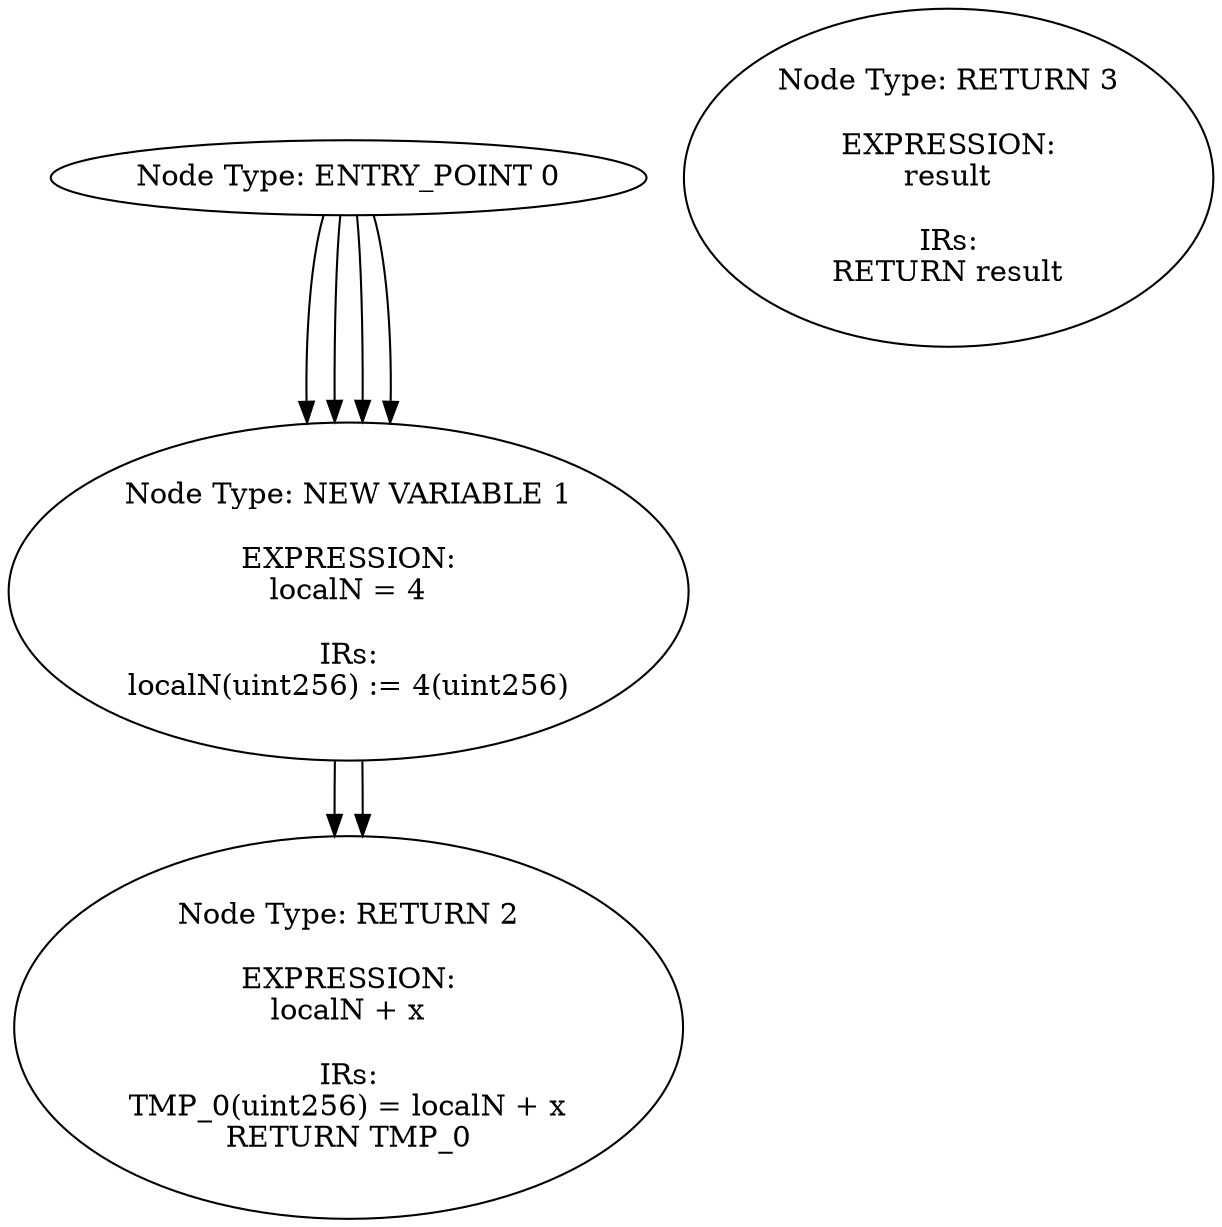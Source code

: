 digraph CFG {
0[label="Node Type: OTHER_ENTRYPOINT 0

EXPRESSION:
n = 2

IRs:
n(uint256) := 2(uint256)"];
0->1;
1[label="Node Type: OTHER_ENTRYPOINT 1

EXPRESSION:
x = 3

IRs:
x(uint256) := 3(uint256)"];
0[label="Node Type: ENTRY_POINT 0
"];
0->1;
1[label="Node Type: RETURN 1

EXPRESSION:
n

IRs:
RETURN n"];
2[label="Node Type: RETURN 2

EXPRESSION:
result

IRs:
RETURN result"];
0[label="Node Type: ENTRY_POINT 0
"];
0->1;
1[label="Node Type: EXPRESSION 1

EXPRESSION:
result = 1

IRs:
result(uint256) := 1(uint256)"];
1->2;
2[label="Node Type: RETURN 2

EXPRESSION:
result

IRs:
RETURN result"];
3[label="Node Type: RETURN 3

EXPRESSION:
result

IRs:
RETURN result"];
0[label="Node Type: ENTRY_POINT 0
"];
0->1;
1[label="Node Type: NEW VARIABLE 1

EXPRESSION:
localN = 4

IRs:
localN(uint256) := 4(uint256)"];
1->2;
2[label="Node Type: RETURN 2

EXPRESSION:
localN + x

IRs:
TMP_0(uint256) = localN + x
RETURN TMP_0"];
3[label="Node Type: RETURN 3

EXPRESSION:
result

IRs:
RETURN result"];
}
